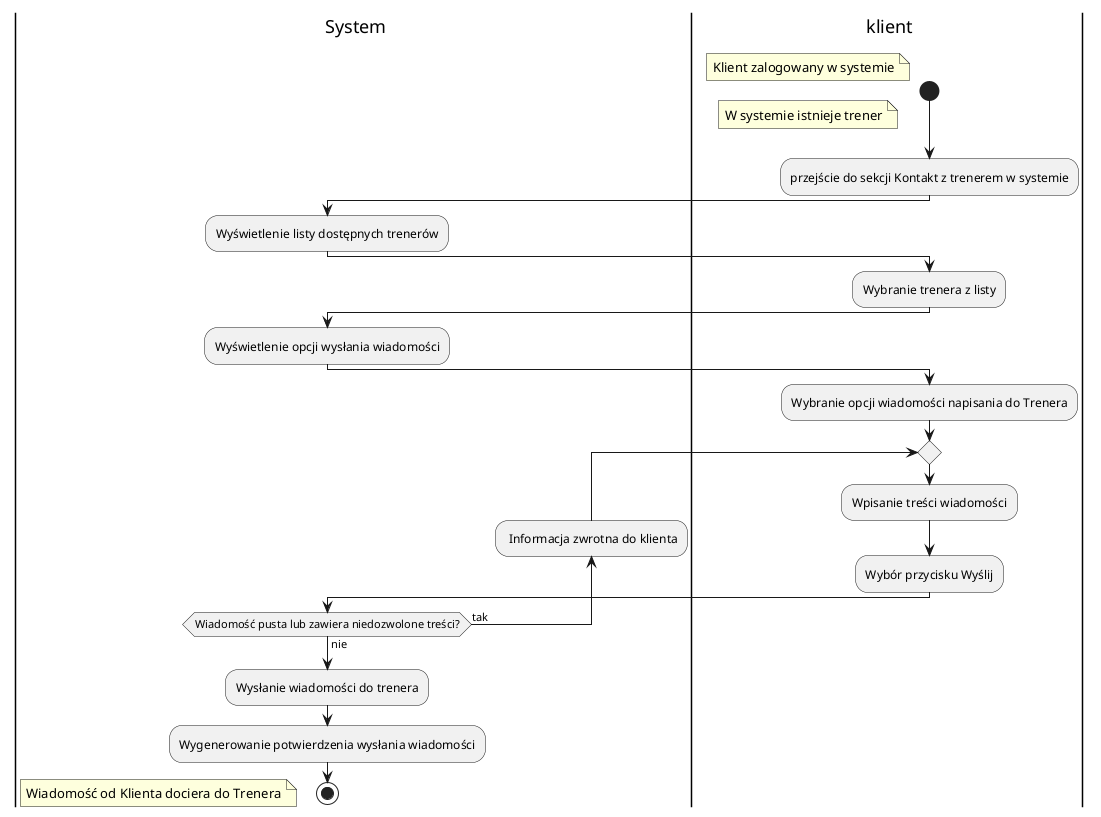 @startuml

|s| System
|k| klient
start
floating note left: Klient zalogowany w systemie
floating note left: W systemie istnieje trener
:przejście do sekcji Kontakt z trenerem w systemie;
|s|
:Wyświetlenie listy dostępnych trenerów;
|k|
:Wybranie trenera z listy;
|s|
:Wyświetlenie opcji wysłania wiadomości;
|k|
:Wybranie opcji wiadomości napisania do Trenera;
repeat
    :Wpisanie treści wiadomości;
    :Wybór przycisku Wyślij;
    |s|
backward: Informacja zwrotna do klienta;
repeat while (Wiadomość pusta lub zawiera niedozwolone treści?) is (tak) not (nie)
|s|
:Wysłanie wiadomości do trenera;
:Wygenerowanie potwierdzenia wysłania wiadomości;
stop
floating note left: Wiadomość od Klienta dociera do Trenera

@enduml
